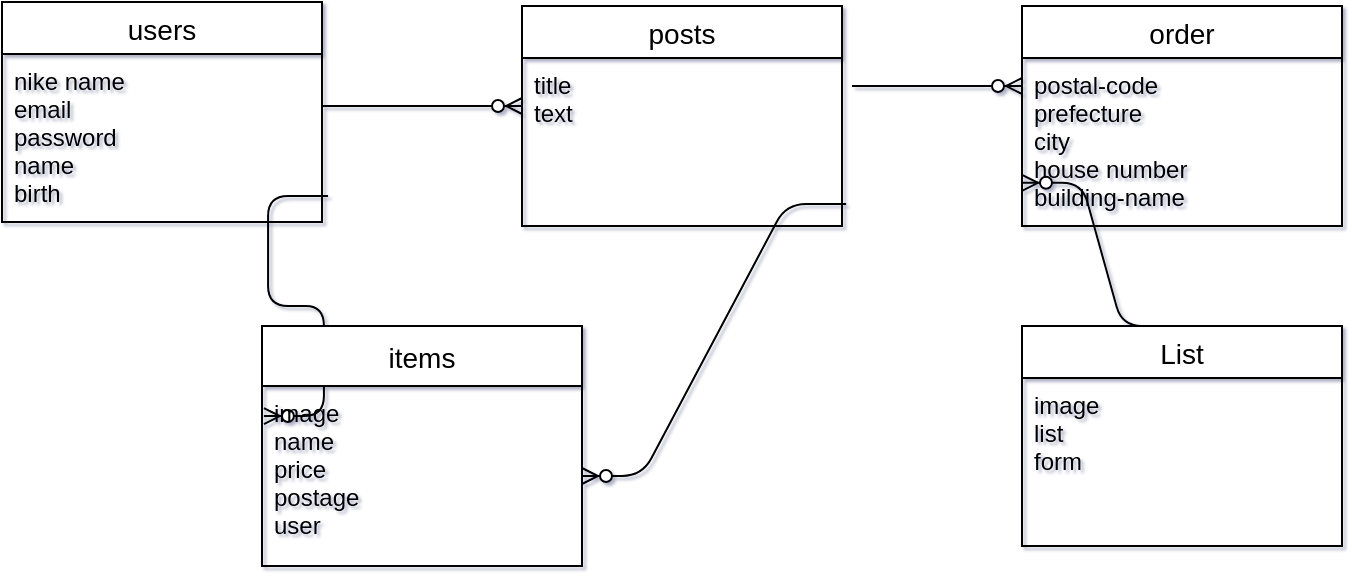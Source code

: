 <mxfile version="13.6.5">
    <diagram id="bm974KRWtNSCivRzwt0p" name="ページ1">
        <mxGraphModel dx="142" dy="572" grid="1" gridSize="10" guides="1" tooltips="1" connect="1" arrows="1" fold="1" page="1" pageScale="1" pageWidth="827" pageHeight="1169" math="0" shadow="1">
            <root>
                <mxCell id="0"/>
                <mxCell id="1" parent="0"/>
                <mxCell id="41" value="users" style="swimlane;fontStyle=0;childLayout=stackLayout;horizontal=1;startSize=26;horizontalStack=0;resizeParent=1;resizeParentMax=0;resizeLast=0;collapsible=1;marginBottom=0;align=center;fontSize=14;" vertex="1" parent="1">
                    <mxGeometry x="840" y="768" width="160" height="110" as="geometry"/>
                </mxCell>
                <mxCell id="43" value="nike name&#10;email&#10;password&#10;name&#10;birth" style="text;strokeColor=none;fillColor=none;spacingLeft=4;spacingRight=4;overflow=hidden;rotatable=0;points=[[0,0.5],[1,0.5]];portConstraint=eastwest;fontSize=12;" vertex="1" parent="41">
                    <mxGeometry y="26" width="160" height="84" as="geometry"/>
                </mxCell>
                <mxCell id="74" value="" style="edgeStyle=entityRelationEdgeStyle;fontSize=12;html=1;endArrow=ERzeroToMany;endFill=1;" edge="1" parent="1">
                    <mxGeometry width="100" height="100" relative="1" as="geometry">
                        <mxPoint x="1000" y="820" as="sourcePoint"/>
                        <mxPoint x="1100" y="820" as="targetPoint"/>
                    </mxGeometry>
                </mxCell>
                <mxCell id="75" value="" style="edgeStyle=entityRelationEdgeStyle;fontSize=12;html=1;endArrow=ERzeroToMany;endFill=1;exitX=1.019;exitY=0.845;exitDx=0;exitDy=0;exitPerimeter=0;entryX=0.006;entryY=0.167;entryDx=0;entryDy=0;entryPerimeter=0;" edge="1" parent="1" source="43" target="46">
                    <mxGeometry width="100" height="100" relative="1" as="geometry">
                        <mxPoint x="1010" y="870" as="sourcePoint"/>
                        <mxPoint x="1000" y="1002" as="targetPoint"/>
                    </mxGeometry>
                </mxCell>
                <mxCell id="77" value="" style="edgeStyle=entityRelationEdgeStyle;fontSize=12;html=1;endArrow=ERzeroToMany;endFill=1;exitX=1.013;exitY=0.869;exitDx=0;exitDy=0;exitPerimeter=0;" edge="1" parent="1" source="50" target="46">
                    <mxGeometry width="100" height="100" relative="1" as="geometry">
                        <mxPoint x="1110" y="900" as="sourcePoint"/>
                        <mxPoint x="1300" y="930" as="targetPoint"/>
                    </mxGeometry>
                </mxCell>
                <mxCell id="78" value="" style="edgeStyle=entityRelationEdgeStyle;fontSize=12;html=1;endArrow=ERzeroToMany;endFill=1;" edge="1" parent="1">
                    <mxGeometry width="100" height="100" relative="1" as="geometry">
                        <mxPoint x="1265" y="810" as="sourcePoint"/>
                        <mxPoint x="1350" y="810" as="targetPoint"/>
                    </mxGeometry>
                </mxCell>
                <mxCell id="49" value="posts" style="swimlane;fontStyle=0;childLayout=stackLayout;horizontal=1;startSize=26;horizontalStack=0;resizeParent=1;resizeParentMax=0;resizeLast=0;collapsible=1;marginBottom=0;align=center;fontSize=14;" vertex="1" parent="1">
                    <mxGeometry x="1100" y="770" width="160" height="110" as="geometry"/>
                </mxCell>
                <mxCell id="50" value="title&#10;text" style="text;strokeColor=none;fillColor=none;spacingLeft=4;spacingRight=4;overflow=hidden;rotatable=0;points=[[0,0.5],[1,0.5]];portConstraint=eastwest;fontSize=12;" vertex="1" parent="49">
                    <mxGeometry y="26" width="160" height="84" as="geometry"/>
                </mxCell>
                <mxCell id="79" value="" style="edgeStyle=entityRelationEdgeStyle;fontSize=12;html=1;endArrow=ERzeroToMany;endFill=1;exitX=0.5;exitY=0;exitDx=0;exitDy=0;entryX=0;entryY=0.743;entryDx=0;entryDy=0;entryPerimeter=0;" edge="1" parent="1" source="70" target="54">
                    <mxGeometry width="100" height="100" relative="1" as="geometry">
                        <mxPoint x="1190" y="1030" as="sourcePoint"/>
                        <mxPoint x="1340" y="860" as="targetPoint"/>
                    </mxGeometry>
                </mxCell>
                <mxCell id="45" value="items" style="swimlane;fontStyle=0;childLayout=stackLayout;horizontal=1;startSize=30;horizontalStack=0;resizeParent=1;resizeParentMax=0;resizeLast=0;collapsible=1;marginBottom=0;align=center;fontSize=14;" vertex="1" parent="1">
                    <mxGeometry x="970" y="930" width="160" height="120" as="geometry"/>
                </mxCell>
                <mxCell id="46" value="image&#10;name&#10;price&#10;postage&#10;user" style="text;strokeColor=none;fillColor=none;spacingLeft=4;spacingRight=4;overflow=hidden;rotatable=0;points=[[0,0.5],[1,0.5]];portConstraint=eastwest;fontSize=12;" vertex="1" parent="45">
                    <mxGeometry y="30" width="160" height="90" as="geometry"/>
                </mxCell>
                <mxCell id="70" value="List" style="swimlane;fontStyle=0;childLayout=stackLayout;horizontal=1;startSize=26;horizontalStack=0;resizeParent=1;resizeParentMax=0;resizeLast=0;collapsible=1;marginBottom=0;align=center;fontSize=14;" vertex="1" parent="1">
                    <mxGeometry x="1350" y="930" width="160" height="110" as="geometry"/>
                </mxCell>
                <mxCell id="71" value="image&#10;list&#10;form" style="text;strokeColor=none;fillColor=none;spacingLeft=4;spacingRight=4;overflow=hidden;rotatable=0;points=[[0,0.5],[1,0.5]];portConstraint=eastwest;fontSize=12;" vertex="1" parent="70">
                    <mxGeometry y="26" width="160" height="84" as="geometry"/>
                </mxCell>
                <mxCell id="53" value="order" style="swimlane;fontStyle=0;childLayout=stackLayout;horizontal=1;startSize=26;horizontalStack=0;resizeParent=1;resizeParentMax=0;resizeLast=0;collapsible=1;marginBottom=0;align=center;fontSize=14;" vertex="1" parent="1">
                    <mxGeometry x="1350" y="770" width="160" height="110" as="geometry"/>
                </mxCell>
                <mxCell id="54" value="postal-code&#10;prefecture&#10;city&#10;house number&#10;building-name" style="text;strokeColor=none;fillColor=none;spacingLeft=4;spacingRight=4;overflow=hidden;rotatable=0;points=[[0,0.5],[1,0.5]];portConstraint=eastwest;fontSize=12;" vertex="1" parent="53">
                    <mxGeometry y="26" width="160" height="84" as="geometry"/>
                </mxCell>
            </root>
        </mxGraphModel>
    </diagram>
</mxfile>